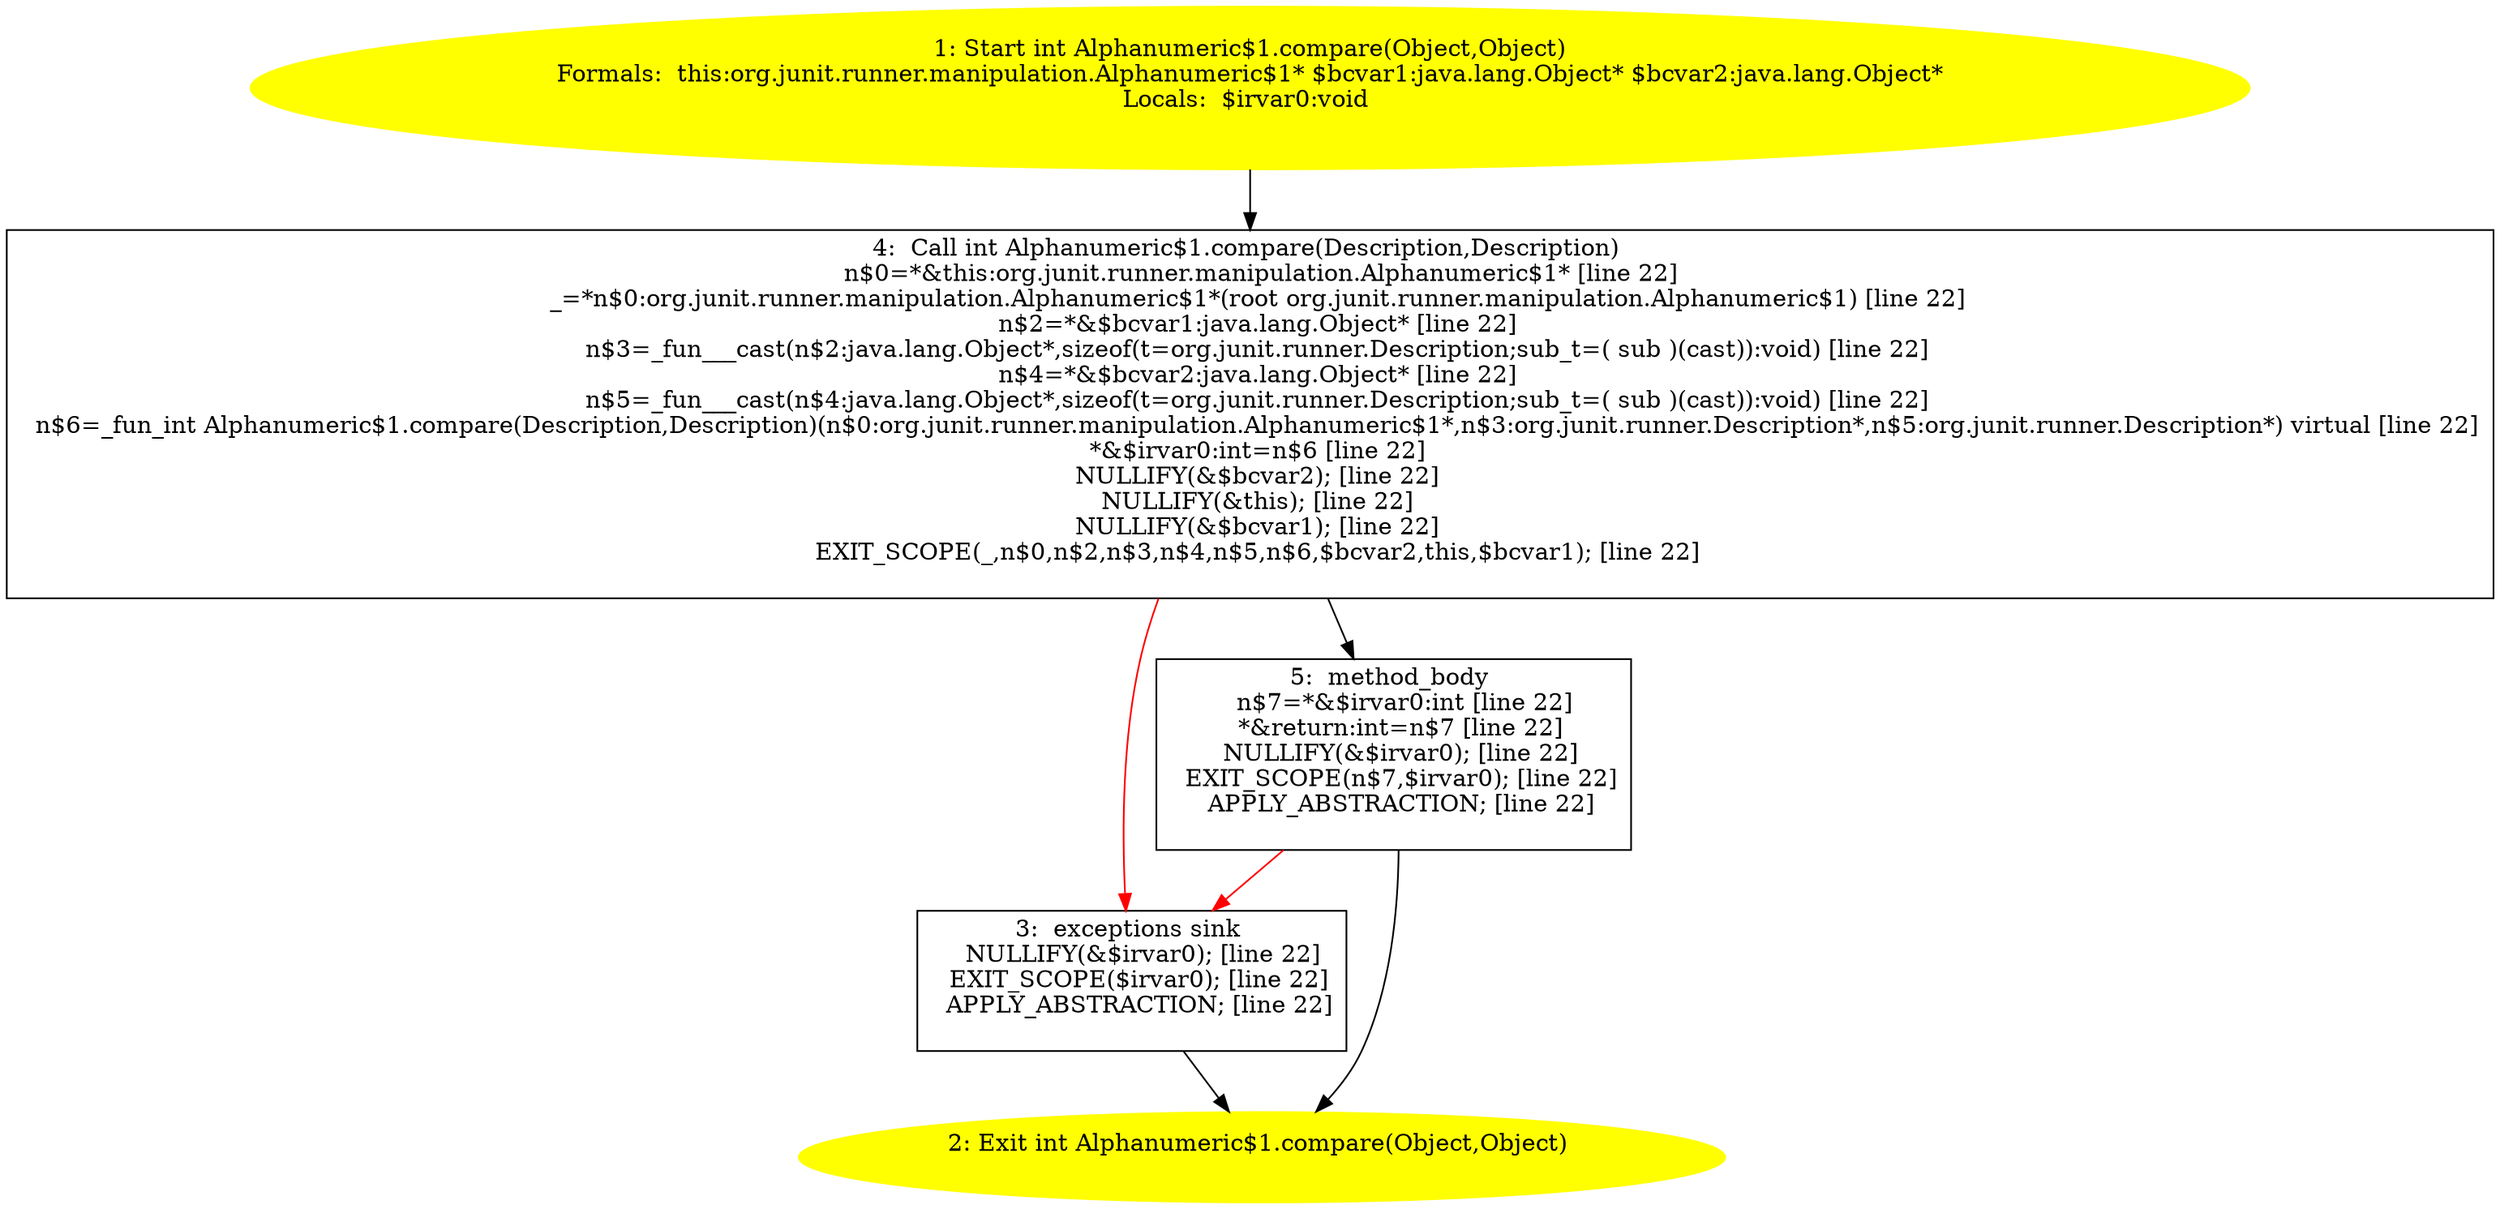 /* @generated */
digraph cfg {
"org.junit.runner.manipulation.Alphanumeric$1.compare(java.lang.Object,java.lang.Object):int.647dbdbbba887a4ba72a72a798c6d875_1" [label="1: Start int Alphanumeric$1.compare(Object,Object)\nFormals:  this:org.junit.runner.manipulation.Alphanumeric$1* $bcvar1:java.lang.Object* $bcvar2:java.lang.Object*\nLocals:  $irvar0:void \n  " color=yellow style=filled]
	

	 "org.junit.runner.manipulation.Alphanumeric$1.compare(java.lang.Object,java.lang.Object):int.647dbdbbba887a4ba72a72a798c6d875_1" -> "org.junit.runner.manipulation.Alphanumeric$1.compare(java.lang.Object,java.lang.Object):int.647dbdbbba887a4ba72a72a798c6d875_4" ;
"org.junit.runner.manipulation.Alphanumeric$1.compare(java.lang.Object,java.lang.Object):int.647dbdbbba887a4ba72a72a798c6d875_2" [label="2: Exit int Alphanumeric$1.compare(Object,Object) \n  " color=yellow style=filled]
	

"org.junit.runner.manipulation.Alphanumeric$1.compare(java.lang.Object,java.lang.Object):int.647dbdbbba887a4ba72a72a798c6d875_3" [label="3:  exceptions sink \n   NULLIFY(&$irvar0); [line 22]\n  EXIT_SCOPE($irvar0); [line 22]\n  APPLY_ABSTRACTION; [line 22]\n " shape="box"]
	

	 "org.junit.runner.manipulation.Alphanumeric$1.compare(java.lang.Object,java.lang.Object):int.647dbdbbba887a4ba72a72a798c6d875_3" -> "org.junit.runner.manipulation.Alphanumeric$1.compare(java.lang.Object,java.lang.Object):int.647dbdbbba887a4ba72a72a798c6d875_2" ;
"org.junit.runner.manipulation.Alphanumeric$1.compare(java.lang.Object,java.lang.Object):int.647dbdbbba887a4ba72a72a798c6d875_4" [label="4:  Call int Alphanumeric$1.compare(Description,Description) \n   n$0=*&this:org.junit.runner.manipulation.Alphanumeric$1* [line 22]\n  _=*n$0:org.junit.runner.manipulation.Alphanumeric$1*(root org.junit.runner.manipulation.Alphanumeric$1) [line 22]\n  n$2=*&$bcvar1:java.lang.Object* [line 22]\n  n$3=_fun___cast(n$2:java.lang.Object*,sizeof(t=org.junit.runner.Description;sub_t=( sub )(cast)):void) [line 22]\n  n$4=*&$bcvar2:java.lang.Object* [line 22]\n  n$5=_fun___cast(n$4:java.lang.Object*,sizeof(t=org.junit.runner.Description;sub_t=( sub )(cast)):void) [line 22]\n  n$6=_fun_int Alphanumeric$1.compare(Description,Description)(n$0:org.junit.runner.manipulation.Alphanumeric$1*,n$3:org.junit.runner.Description*,n$5:org.junit.runner.Description*) virtual [line 22]\n  *&$irvar0:int=n$6 [line 22]\n  NULLIFY(&$bcvar2); [line 22]\n  NULLIFY(&this); [line 22]\n  NULLIFY(&$bcvar1); [line 22]\n  EXIT_SCOPE(_,n$0,n$2,n$3,n$4,n$5,n$6,$bcvar2,this,$bcvar1); [line 22]\n " shape="box"]
	

	 "org.junit.runner.manipulation.Alphanumeric$1.compare(java.lang.Object,java.lang.Object):int.647dbdbbba887a4ba72a72a798c6d875_4" -> "org.junit.runner.manipulation.Alphanumeric$1.compare(java.lang.Object,java.lang.Object):int.647dbdbbba887a4ba72a72a798c6d875_5" ;
	 "org.junit.runner.manipulation.Alphanumeric$1.compare(java.lang.Object,java.lang.Object):int.647dbdbbba887a4ba72a72a798c6d875_4" -> "org.junit.runner.manipulation.Alphanumeric$1.compare(java.lang.Object,java.lang.Object):int.647dbdbbba887a4ba72a72a798c6d875_3" [color="red" ];
"org.junit.runner.manipulation.Alphanumeric$1.compare(java.lang.Object,java.lang.Object):int.647dbdbbba887a4ba72a72a798c6d875_5" [label="5:  method_body \n   n$7=*&$irvar0:int [line 22]\n  *&return:int=n$7 [line 22]\n  NULLIFY(&$irvar0); [line 22]\n  EXIT_SCOPE(n$7,$irvar0); [line 22]\n  APPLY_ABSTRACTION; [line 22]\n " shape="box"]
	

	 "org.junit.runner.manipulation.Alphanumeric$1.compare(java.lang.Object,java.lang.Object):int.647dbdbbba887a4ba72a72a798c6d875_5" -> "org.junit.runner.manipulation.Alphanumeric$1.compare(java.lang.Object,java.lang.Object):int.647dbdbbba887a4ba72a72a798c6d875_2" ;
	 "org.junit.runner.manipulation.Alphanumeric$1.compare(java.lang.Object,java.lang.Object):int.647dbdbbba887a4ba72a72a798c6d875_5" -> "org.junit.runner.manipulation.Alphanumeric$1.compare(java.lang.Object,java.lang.Object):int.647dbdbbba887a4ba72a72a798c6d875_3" [color="red" ];
}
